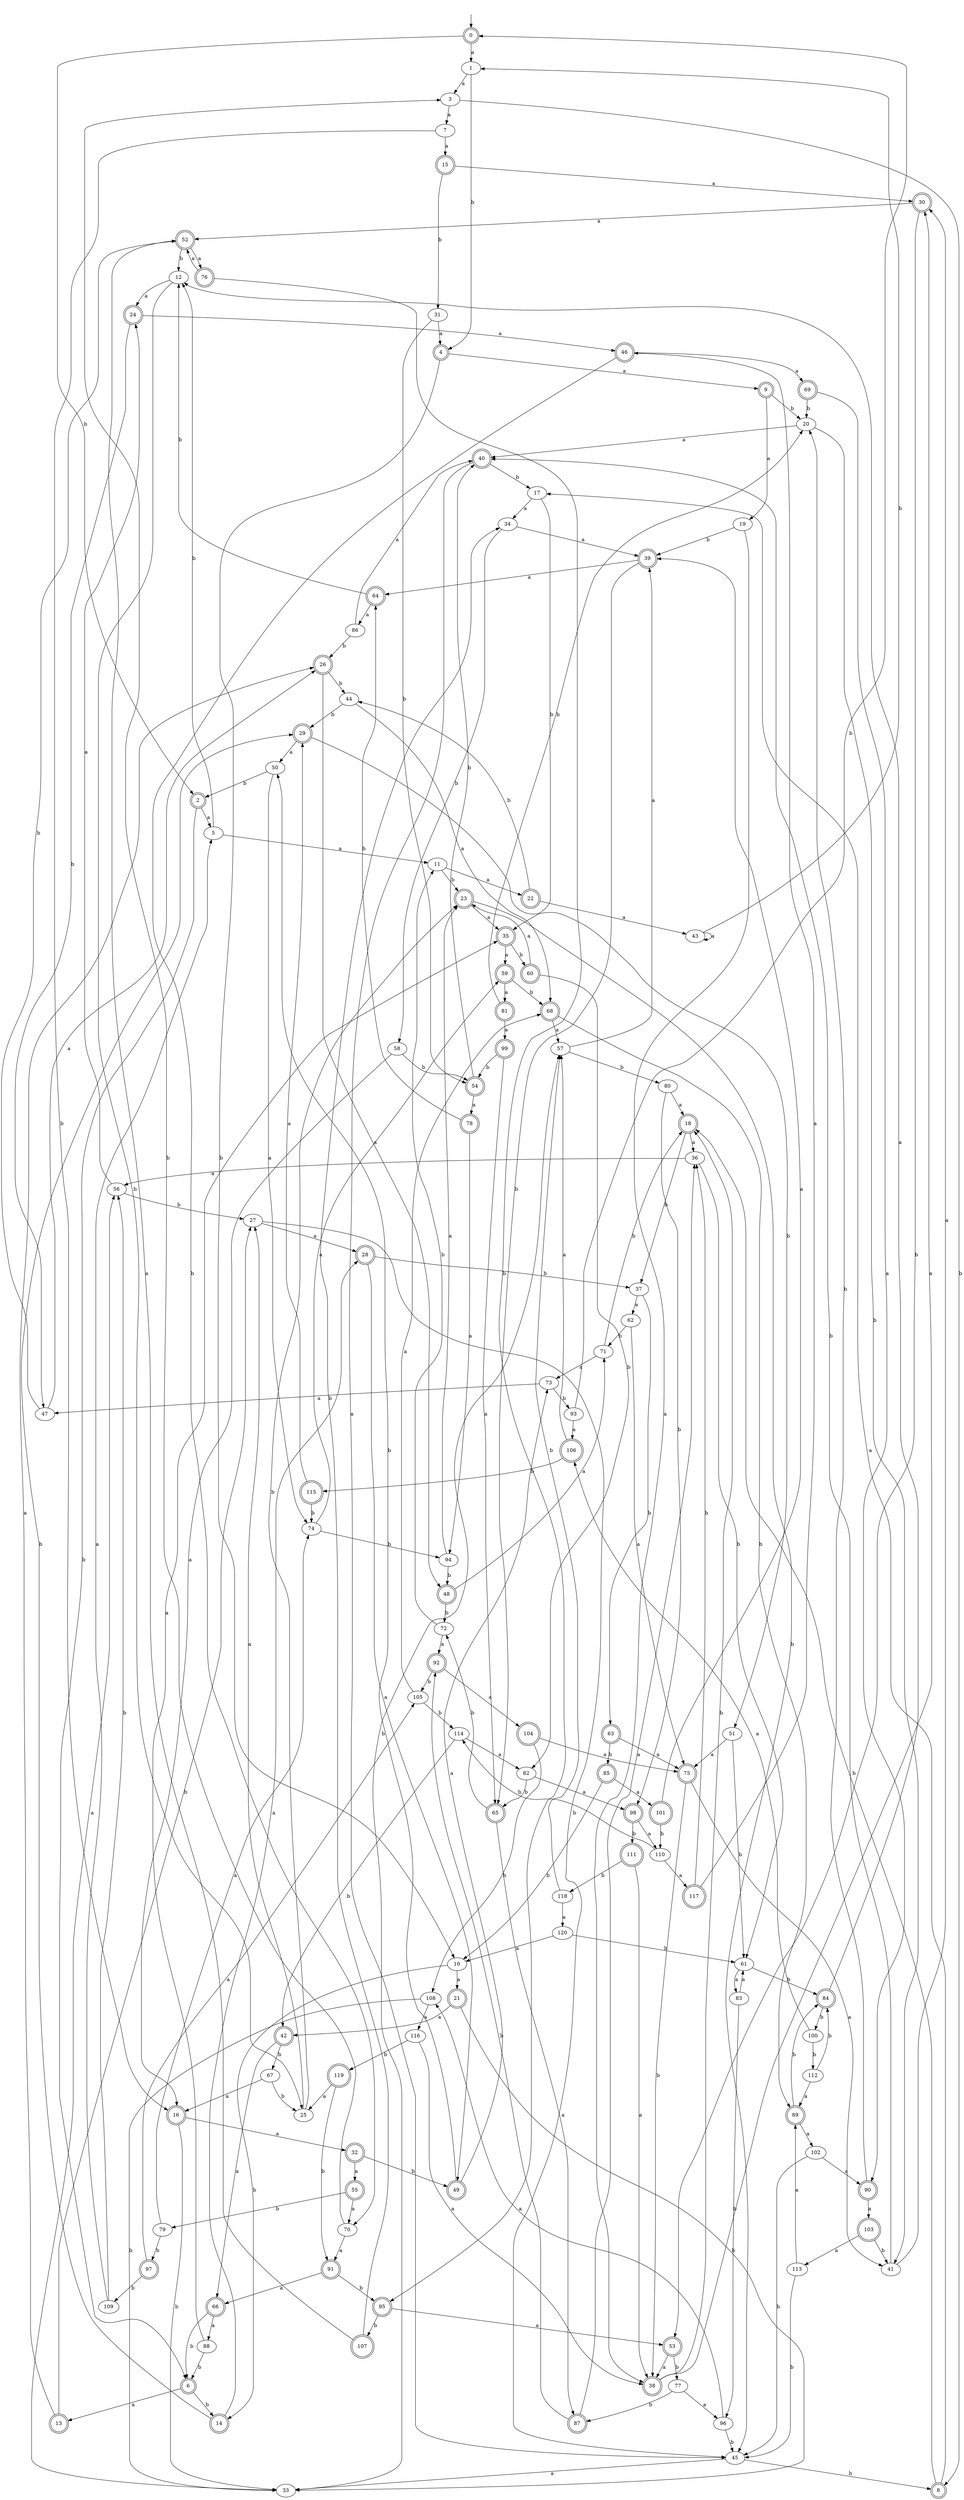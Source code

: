 digraph RandomDFA {
  __start0 [label="", shape=none];
  __start0 -> 0 [label=""];
  0 [shape=circle] [shape=doublecircle]
  0 -> 1 [label="a"]
  0 -> 2 [label="b"]
  1
  1 -> 3 [label="a"]
  1 -> 4 [label="b"]
  2 [shape=doublecircle]
  2 -> 5 [label="a"]
  2 -> 6 [label="b"]
  3
  3 -> 7 [label="a"]
  3 -> 8 [label="b"]
  4 [shape=doublecircle]
  4 -> 9 [label="a"]
  4 -> 10 [label="b"]
  5
  5 -> 11 [label="a"]
  5 -> 12 [label="b"]
  6 [shape=doublecircle]
  6 -> 13 [label="a"]
  6 -> 14 [label="b"]
  7
  7 -> 15 [label="a"]
  7 -> 16 [label="b"]
  8 [shape=doublecircle]
  8 -> 17 [label="a"]
  8 -> 18 [label="b"]
  9 [shape=doublecircle]
  9 -> 19 [label="a"]
  9 -> 20 [label="b"]
  10
  10 -> 21 [label="a"]
  10 -> 14 [label="b"]
  11
  11 -> 22 [label="a"]
  11 -> 23 [label="b"]
  12
  12 -> 24 [label="a"]
  12 -> 25 [label="b"]
  13 [shape=doublecircle]
  13 -> 26 [label="a"]
  13 -> 27 [label="b"]
  14 [shape=doublecircle]
  14 -> 28 [label="a"]
  14 -> 29 [label="b"]
  15 [shape=doublecircle]
  15 -> 30 [label="a"]
  15 -> 31 [label="b"]
  16 [shape=doublecircle]
  16 -> 32 [label="a"]
  16 -> 33 [label="b"]
  17
  17 -> 34 [label="a"]
  17 -> 35 [label="b"]
  18 [shape=doublecircle]
  18 -> 36 [label="a"]
  18 -> 37 [label="b"]
  19
  19 -> 38 [label="a"]
  19 -> 39 [label="b"]
  20
  20 -> 40 [label="a"]
  20 -> 41 [label="b"]
  21 [shape=doublecircle]
  21 -> 42 [label="a"]
  21 -> 33 [label="b"]
  22 [shape=doublecircle]
  22 -> 43 [label="a"]
  22 -> 44 [label="b"]
  23 [shape=doublecircle]
  23 -> 35 [label="a"]
  23 -> 45 [label="b"]
  24 [shape=doublecircle]
  24 -> 46 [label="a"]
  24 -> 47 [label="b"]
  25
  25 -> 27 [label="a"]
  25 -> 23 [label="b"]
  26 [shape=doublecircle]
  26 -> 48 [label="a"]
  26 -> 44 [label="b"]
  27
  27 -> 28 [label="a"]
  27 -> 45 [label="b"]
  28 [shape=doublecircle]
  28 -> 49 [label="a"]
  28 -> 37 [label="b"]
  29 [shape=doublecircle]
  29 -> 50 [label="a"]
  29 -> 51 [label="b"]
  30 [shape=doublecircle]
  30 -> 52 [label="a"]
  30 -> 53 [label="b"]
  31
  31 -> 4 [label="a"]
  31 -> 54 [label="b"]
  32 [shape=doublecircle]
  32 -> 55 [label="a"]
  32 -> 49 [label="b"]
  33
  33 -> 56 [label="a"]
  33 -> 57 [label="b"]
  34
  34 -> 39 [label="a"]
  34 -> 58 [label="b"]
  35 [shape=doublecircle]
  35 -> 59 [label="a"]
  35 -> 60 [label="b"]
  36
  36 -> 56 [label="a"]
  36 -> 61 [label="b"]
  37
  37 -> 62 [label="a"]
  37 -> 63 [label="b"]
  38 [shape=doublecircle]
  38 -> 30 [label="a"]
  38 -> 18 [label="b"]
  39 [shape=doublecircle]
  39 -> 64 [label="a"]
  39 -> 65 [label="b"]
  40 [shape=doublecircle]
  40 -> 45 [label="a"]
  40 -> 17 [label="b"]
  41
  41 -> 30 [label="a"]
  41 -> 40 [label="b"]
  42 [shape=doublecircle]
  42 -> 66 [label="a"]
  42 -> 67 [label="b"]
  43
  43 -> 43 [label="a"]
  43 -> 1 [label="b"]
  44
  44 -> 68 [label="a"]
  44 -> 29 [label="b"]
  45
  45 -> 33 [label="a"]
  45 -> 8 [label="b"]
  46 [shape=doublecircle]
  46 -> 69 [label="a"]
  46 -> 70 [label="b"]
  47
  47 -> 26 [label="a"]
  47 -> 52 [label="b"]
  48 [shape=doublecircle]
  48 -> 71 [label="a"]
  48 -> 72 [label="b"]
  49 [shape=doublecircle]
  49 -> 73 [label="a"]
  49 -> 50 [label="b"]
  50
  50 -> 74 [label="a"]
  50 -> 2 [label="b"]
  51
  51 -> 75 [label="a"]
  51 -> 61 [label="b"]
  52 [shape=doublecircle]
  52 -> 76 [label="a"]
  52 -> 12 [label="b"]
  53 [shape=doublecircle]
  53 -> 38 [label="a"]
  53 -> 77 [label="b"]
  54 [shape=doublecircle]
  54 -> 78 [label="a"]
  54 -> 40 [label="b"]
  55 [shape=doublecircle]
  55 -> 70 [label="a"]
  55 -> 79 [label="b"]
  56
  56 -> 24 [label="a"]
  56 -> 27 [label="b"]
  57
  57 -> 39 [label="a"]
  57 -> 80 [label="b"]
  58
  58 -> 16 [label="a"]
  58 -> 54 [label="b"]
  59 [shape=doublecircle]
  59 -> 81 [label="a"]
  59 -> 68 [label="b"]
  60 [shape=doublecircle]
  60 -> 23 [label="a"]
  60 -> 82 [label="b"]
  61
  61 -> 83 [label="a"]
  61 -> 84 [label="b"]
  62
  62 -> 75 [label="a"]
  62 -> 71 [label="b"]
  63 [shape=doublecircle]
  63 -> 75 [label="a"]
  63 -> 85 [label="b"]
  64 [shape=doublecircle]
  64 -> 86 [label="a"]
  64 -> 12 [label="b"]
  65 [shape=doublecircle]
  65 -> 87 [label="a"]
  65 -> 72 [label="b"]
  66 [shape=doublecircle]
  66 -> 88 [label="a"]
  66 -> 6 [label="b"]
  67
  67 -> 16 [label="a"]
  67 -> 25 [label="b"]
  68 [shape=doublecircle]
  68 -> 57 [label="a"]
  68 -> 89 [label="b"]
  69 [shape=doublecircle]
  69 -> 90 [label="a"]
  69 -> 20 [label="b"]
  70
  70 -> 91 [label="a"]
  70 -> 3 [label="b"]
  71
  71 -> 73 [label="a"]
  71 -> 18 [label="b"]
  72
  72 -> 92 [label="a"]
  72 -> 11 [label="b"]
  73
  73 -> 47 [label="a"]
  73 -> 93 [label="b"]
  74
  74 -> 59 [label="a"]
  74 -> 94 [label="b"]
  75 [shape=doublecircle]
  75 -> 41 [label="a"]
  75 -> 38 [label="b"]
  76 [shape=doublecircle]
  76 -> 52 [label="a"]
  76 -> 95 [label="b"]
  77
  77 -> 96 [label="a"]
  77 -> 87 [label="b"]
  78 [shape=doublecircle]
  78 -> 94 [label="a"]
  78 -> 64 [label="b"]
  79
  79 -> 74 [label="a"]
  79 -> 97 [label="b"]
  80
  80 -> 18 [label="a"]
  80 -> 98 [label="b"]
  81 [shape=doublecircle]
  81 -> 99 [label="a"]
  81 -> 20 [label="b"]
  82
  82 -> 98 [label="a"]
  82 -> 65 [label="b"]
  83
  83 -> 61 [label="a"]
  83 -> 96 [label="b"]
  84 [shape=doublecircle]
  84 -> 12 [label="a"]
  84 -> 100 [label="b"]
  85 [shape=doublecircle]
  85 -> 101 [label="a"]
  85 -> 10 [label="b"]
  86
  86 -> 40 [label="a"]
  86 -> 26 [label="b"]
  87 [shape=doublecircle]
  87 -> 36 [label="a"]
  87 -> 92 [label="b"]
  88
  88 -> 35 [label="a"]
  88 -> 6 [label="b"]
  89 [shape=doublecircle]
  89 -> 102 [label="a"]
  89 -> 84 [label="b"]
  90 [shape=doublecircle]
  90 -> 103 [label="a"]
  90 -> 20 [label="b"]
  91 [shape=doublecircle]
  91 -> 66 [label="a"]
  91 -> 95 [label="b"]
  92 [shape=doublecircle]
  92 -> 104 [label="a"]
  92 -> 105 [label="b"]
  93
  93 -> 106 [label="a"]
  93 -> 0 [label="b"]
  94
  94 -> 23 [label="a"]
  94 -> 48 [label="b"]
  95 [shape=doublecircle]
  95 -> 53 [label="a"]
  95 -> 107 [label="b"]
  96
  96 -> 108 [label="a"]
  96 -> 45 [label="b"]
  97 [shape=doublecircle]
  97 -> 105 [label="a"]
  97 -> 109 [label="b"]
  98 [shape=doublecircle]
  98 -> 110 [label="a"]
  98 -> 111 [label="b"]
  99 [shape=doublecircle]
  99 -> 65 [label="a"]
  99 -> 54 [label="b"]
  100
  100 -> 106 [label="a"]
  100 -> 112 [label="b"]
  101 [shape=doublecircle]
  101 -> 39 [label="a"]
  101 -> 110 [label="b"]
  102
  102 -> 90 [label="a"]
  102 -> 45 [label="b"]
  103 [shape=doublecircle]
  103 -> 113 [label="a"]
  103 -> 41 [label="b"]
  104 [shape=doublecircle]
  104 -> 75 [label="a"]
  104 -> 108 [label="b"]
  105
  105 -> 68 [label="a"]
  105 -> 114 [label="b"]
  106 [shape=doublecircle]
  106 -> 57 [label="a"]
  106 -> 115 [label="b"]
  107 [shape=doublecircle]
  107 -> 52 [label="a"]
  107 -> 34 [label="b"]
  108
  108 -> 116 [label="a"]
  108 -> 33 [label="b"]
  109
  109 -> 5 [label="a"]
  109 -> 56 [label="b"]
  110
  110 -> 117 [label="a"]
  110 -> 114 [label="b"]
  111 [shape=doublecircle]
  111 -> 38 [label="a"]
  111 -> 118 [label="b"]
  112
  112 -> 89 [label="a"]
  112 -> 84 [label="b"]
  113
  113 -> 89 [label="a"]
  113 -> 45 [label="b"]
  114
  114 -> 82 [label="a"]
  114 -> 42 [label="b"]
  115 [shape=doublecircle]
  115 -> 29 [label="a"]
  115 -> 74 [label="b"]
  116
  116 -> 38 [label="a"]
  116 -> 119 [label="b"]
  117 [shape=doublecircle]
  117 -> 46 [label="a"]
  117 -> 36 [label="b"]
  118
  118 -> 120 [label="a"]
  118 -> 57 [label="b"]
  119 [shape=doublecircle]
  119 -> 25 [label="a"]
  119 -> 91 [label="b"]
  120
  120 -> 10 [label="a"]
  120 -> 61 [label="b"]
}
